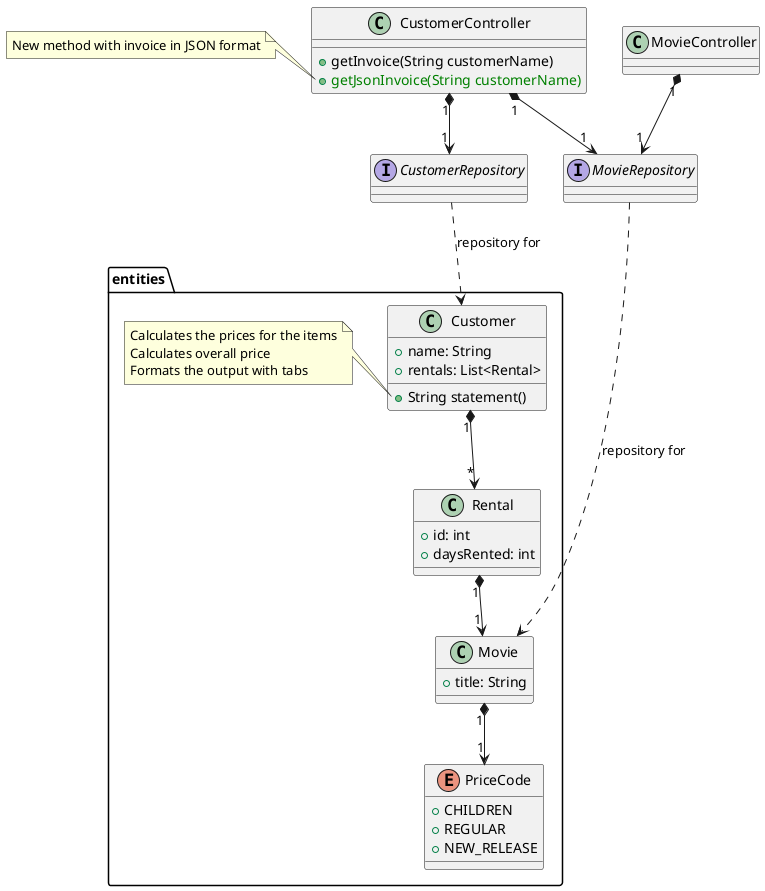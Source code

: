 @startuml

class CustomerController {
    + getInvoice(String customerName)
    + <color:green>getJsonInvoice(String customerName)
}

note left of CustomerController::getJsonInvoice
    New method with invoice in JSON format
endnote


class MovieController {
}

interface CustomerRepository

interface MovieRepository

package entities {

    class Customer {
      + name: String
      + rentals: List<Rental>
      
      + String statement()
    }
    
    note left of Customer::statement
        Calculates the prices for the items
        Calculates overall price
        Formats the output with tabs
    endnote
    
    class Movie {
      + title: String
    }
    
    enum PriceCode {
      + CHILDREN 
      + REGULAR 
      + NEW_RELEASE 
    }
    
    class Rental {
      + id: int
      + daysRented: int
    }
    
    Customer "1" *--> "*" Rental
    Rental "1" *--> "1" Movie
    Movie "1" *--> "1" PriceCode

}

CustomerController "1" *--> "1" CustomerRepository
CustomerRepository -[dashed]-> Customer : "repository for"
CustomerController "1" *--> "1" MovieRepository
MovieRepository -[dashed]-> Movie: "repository for"
MovieController "1" *--> "1" MovieRepository

@enduml
